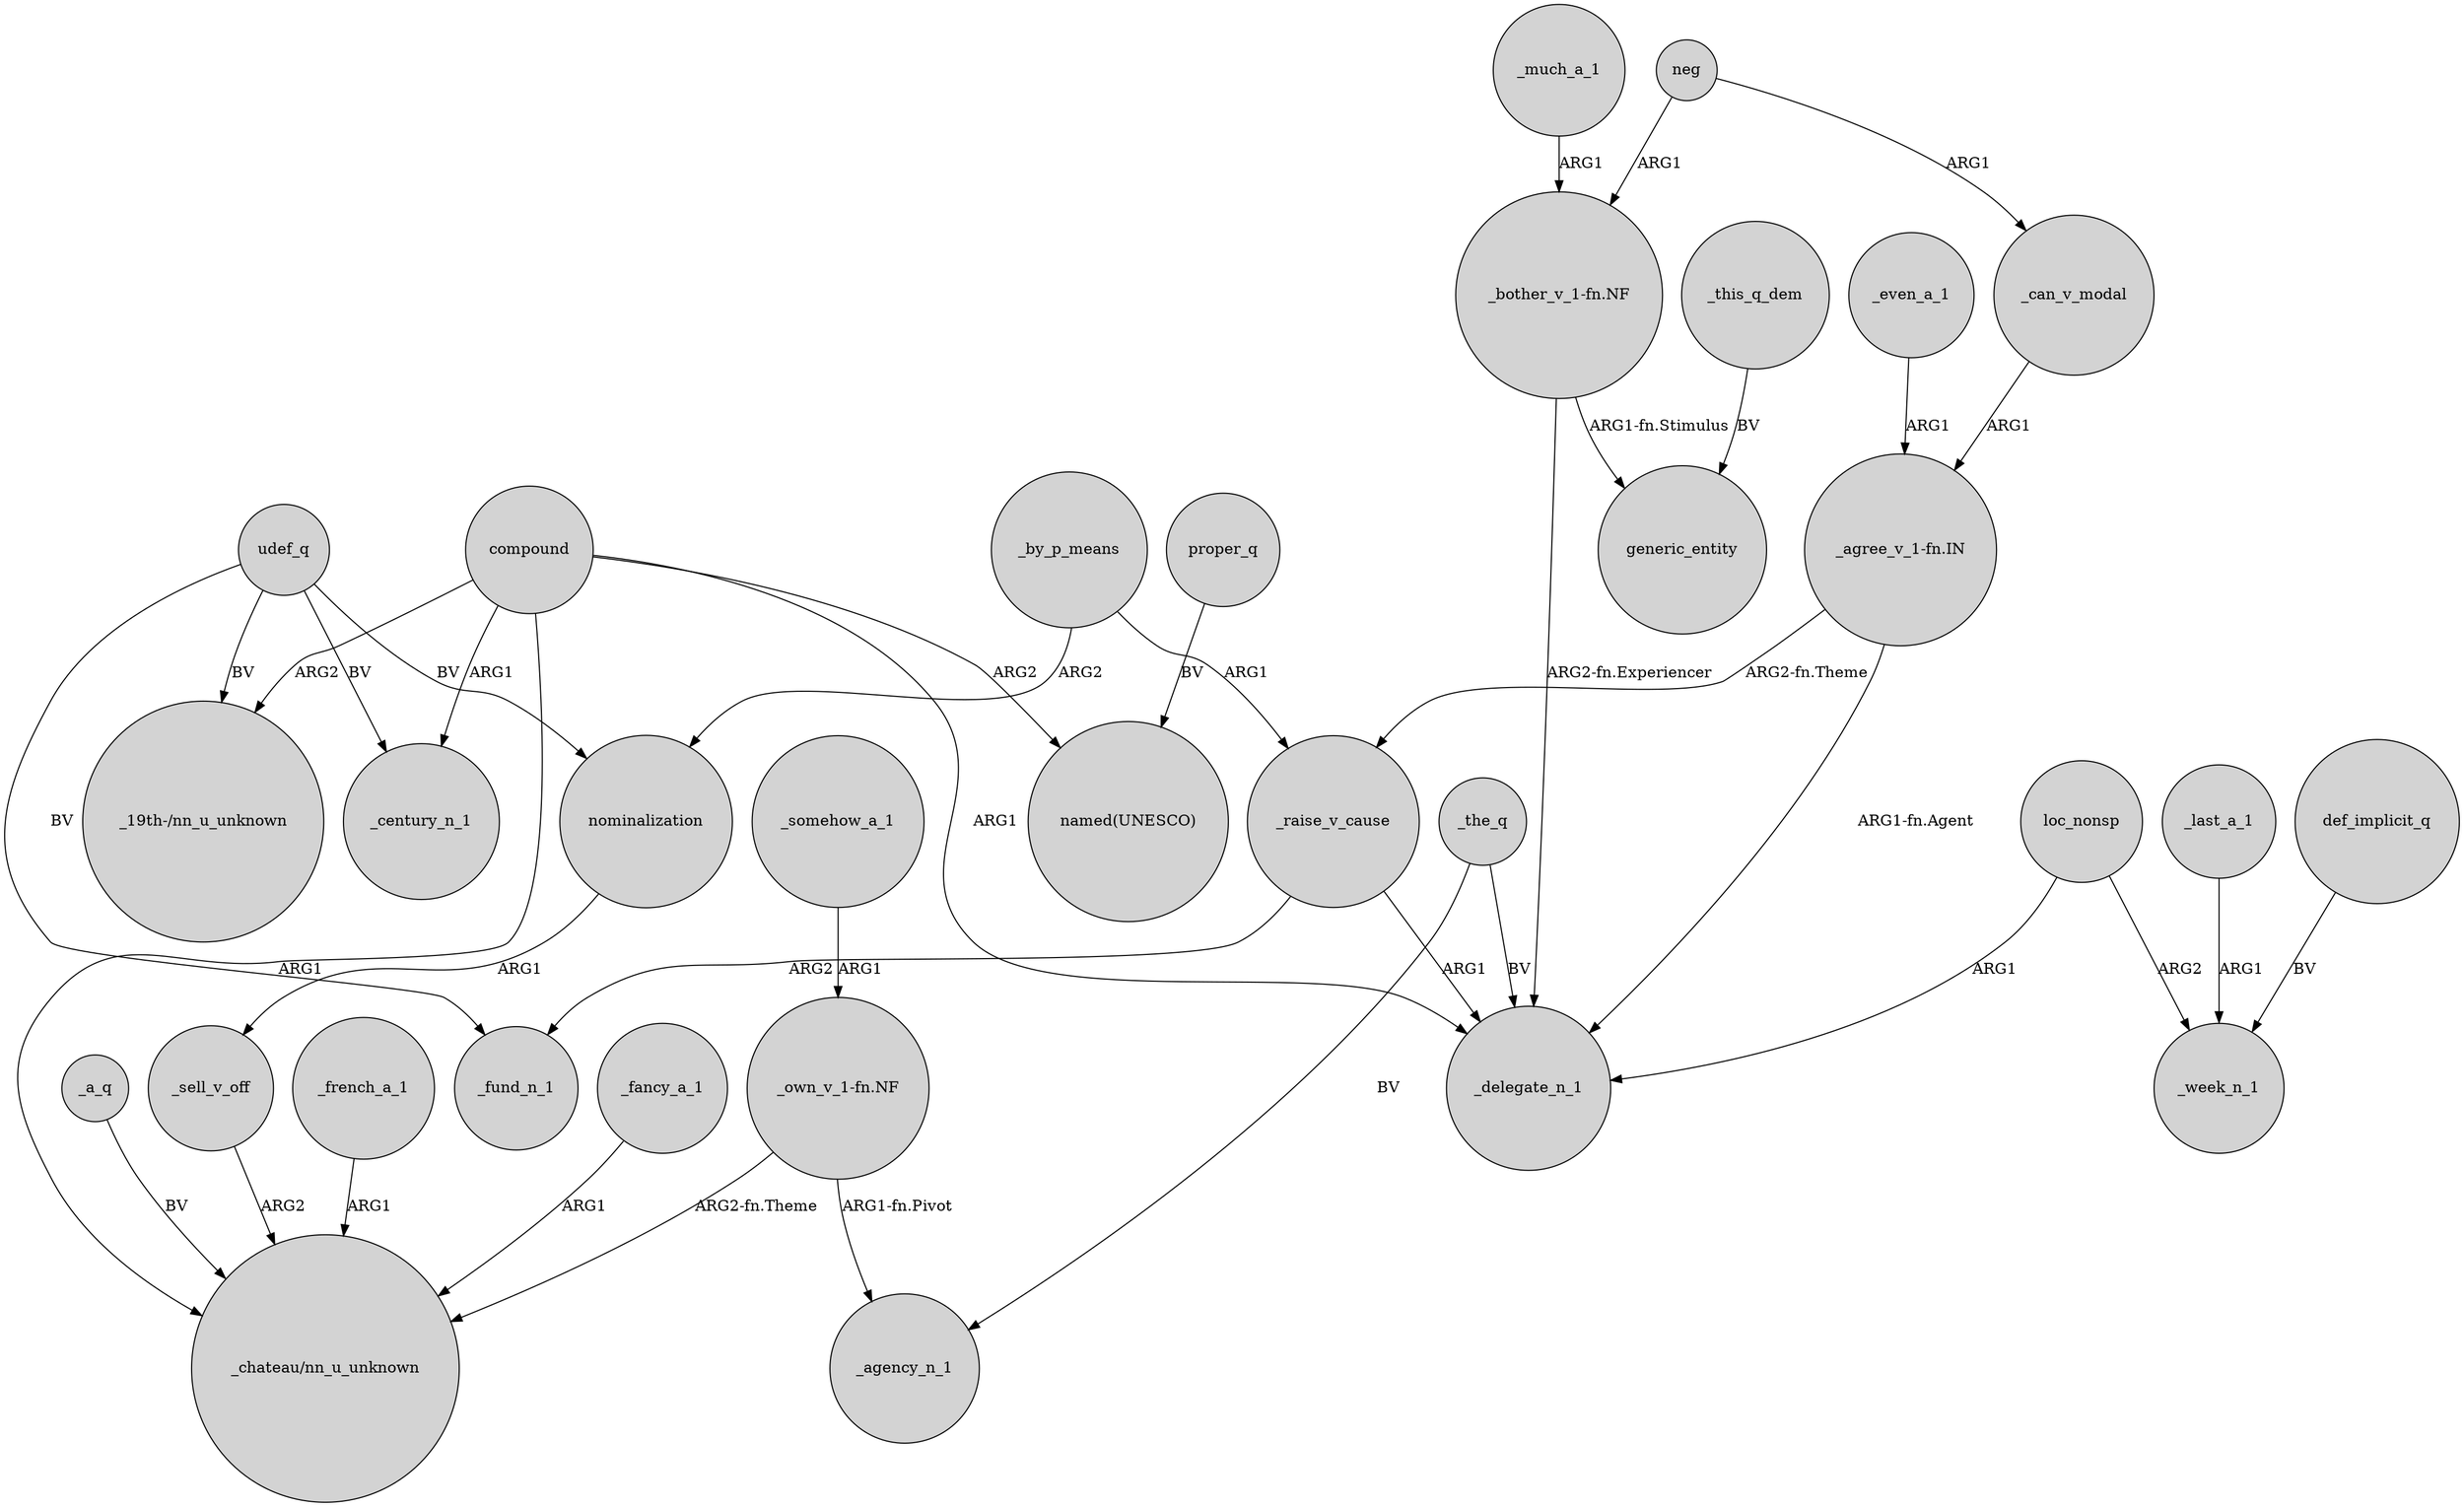 digraph {
	node [shape=circle style=filled]
	_french_a_1 -> "_chateau/nn_u_unknown" [label=ARG1]
	_the_q -> _agency_n_1 [label=BV]
	_can_v_modal -> "_agree_v_1-fn.IN" [label=ARG1]
	udef_q -> "_19th-/nn_u_unknown" [label=BV]
	def_implicit_q -> _week_n_1 [label=BV]
	_by_p_means -> nominalization [label=ARG2]
	_raise_v_cause -> _delegate_n_1 [label=ARG1]
	compound -> "_19th-/nn_u_unknown" [label=ARG2]
	_even_a_1 -> "_agree_v_1-fn.IN" [label=ARG1]
	"_bother_v_1-fn.NF" -> _delegate_n_1 [label="ARG2-fn.Experiencer"]
	"_agree_v_1-fn.IN" -> _delegate_n_1 [label="ARG1-fn.Agent"]
	"_agree_v_1-fn.IN" -> _raise_v_cause [label="ARG2-fn.Theme"]
	_sell_v_off -> "_chateau/nn_u_unknown" [label=ARG2]
	_fancy_a_1 -> "_chateau/nn_u_unknown" [label=ARG1]
	compound -> "_chateau/nn_u_unknown" [label=ARG1]
	_much_a_1 -> "_bother_v_1-fn.NF" [label=ARG1]
	proper_q -> "named(UNESCO)" [label=BV]
	_somehow_a_1 -> "_own_v_1-fn.NF" [label=ARG1]
	loc_nonsp -> _delegate_n_1 [label=ARG1]
	compound -> _century_n_1 [label=ARG1]
	_the_q -> _delegate_n_1 [label=BV]
	compound -> _delegate_n_1 [label=ARG1]
	loc_nonsp -> _week_n_1 [label=ARG2]
	nominalization -> _sell_v_off [label=ARG1]
	_this_q_dem -> generic_entity [label=BV]
	_raise_v_cause -> _fund_n_1 [label=ARG2]
	udef_q -> _century_n_1 [label=BV]
	_last_a_1 -> _week_n_1 [label=ARG1]
	udef_q -> _fund_n_1 [label=BV]
	udef_q -> nominalization [label=BV]
	compound -> "named(UNESCO)" [label=ARG2]
	_a_q -> "_chateau/nn_u_unknown" [label=BV]
	_by_p_means -> _raise_v_cause [label=ARG1]
	"_bother_v_1-fn.NF" -> generic_entity [label="ARG1-fn.Stimulus"]
	neg -> "_bother_v_1-fn.NF" [label=ARG1]
	"_own_v_1-fn.NF" -> _agency_n_1 [label="ARG1-fn.Pivot"]
	neg -> _can_v_modal [label=ARG1]
	"_own_v_1-fn.NF" -> "_chateau/nn_u_unknown" [label="ARG2-fn.Theme"]
}
